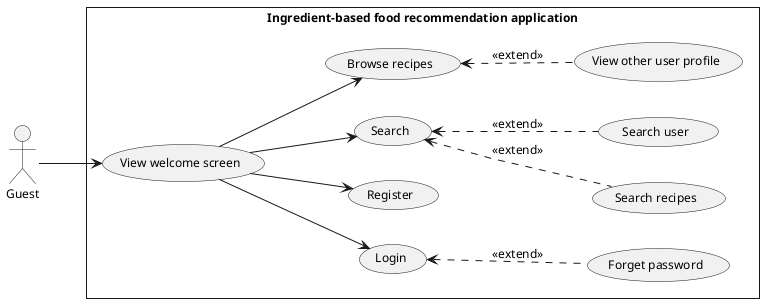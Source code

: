 @startuml GuestUsecase
skinparam style strictuml
skinparam monochrome true
skinparam linetype polyline
skinparam defaultFontSize 12
left to right direction
actor "Guest" as guest

rectangle Ingredient-based<U+0020>food<U+0020>recommendation<U+0020>application {
  usecase "Login" as ucLogin
  usecase "View welcome screen" as ucViewWelcome
  usecase "Register" as ucRegister
  usecase "Forget password" as ucForgetPassword
  usecase "Search" as ucSearch
  usecase "Search recipes" as ucSearchRecipes
  usecase "Search user" as ucSearchUser
  usecase "Browse recipes" as ucBrowseRecipes
  usecase "View other user profile" as ucViewUSProfile
}

guest --> ucViewWelcome
    ucViewWelcome --> ucLogin
        ucLogin <.. ucForgetPassword : <<extend>>
    ucViewWelcome --> ucRegister
    ucViewWelcome --> ucSearch
        ucSearch <.. ucSearchRecipes : <<extend>>
        ucSearch <.. ucSearchUser : <<extend>>
    ucViewWelcome --> ucBrowseRecipes
        ucBrowseRecipes <.. ucViewUSProfile : <<extend>>
@enduml
